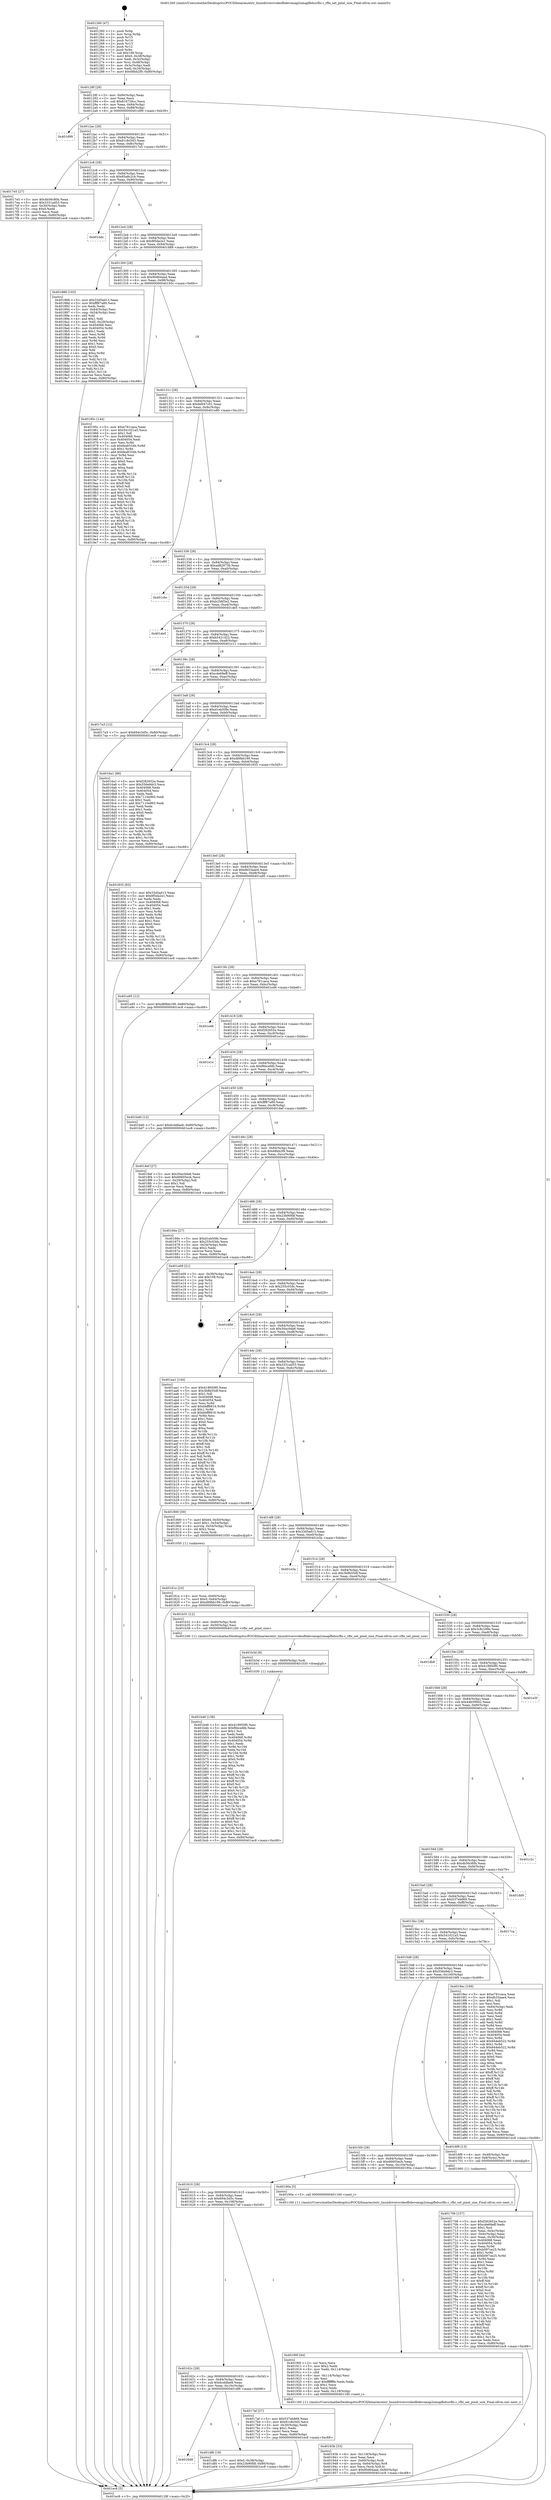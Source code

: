 digraph "0x401260" {
  label = "0x401260 (/mnt/c/Users/mathe/Desktop/tcc/POCII/binaries/extr_linuxdriversvideofbdevomap2omapfbdssrfbi.c_rfbi_set_pixel_size_Final-ollvm.out::main(0))"
  labelloc = "t"
  node[shape=record]

  Entry [label="",width=0.3,height=0.3,shape=circle,fillcolor=black,style=filled]
  "0x40128f" [label="{
     0x40128f [29]\l
     | [instrs]\l
     &nbsp;&nbsp;0x40128f \<+3\>: mov -0x80(%rbp),%eax\l
     &nbsp;&nbsp;0x401292 \<+2\>: mov %eax,%ecx\l
     &nbsp;&nbsp;0x401294 \<+6\>: sub $0x816726cc,%ecx\l
     &nbsp;&nbsp;0x40129a \<+6\>: mov %eax,-0x84(%rbp)\l
     &nbsp;&nbsp;0x4012a0 \<+6\>: mov %ecx,-0x88(%rbp)\l
     &nbsp;&nbsp;0x4012a6 \<+6\>: je 0000000000401d99 \<main+0xb39\>\l
  }"]
  "0x401d99" [label="{
     0x401d99\l
  }", style=dashed]
  "0x4012ac" [label="{
     0x4012ac [28]\l
     | [instrs]\l
     &nbsp;&nbsp;0x4012ac \<+5\>: jmp 00000000004012b1 \<main+0x51\>\l
     &nbsp;&nbsp;0x4012b1 \<+6\>: mov -0x84(%rbp),%eax\l
     &nbsp;&nbsp;0x4012b7 \<+5\>: sub $0x81c8c5d3,%eax\l
     &nbsp;&nbsp;0x4012bc \<+6\>: mov %eax,-0x8c(%rbp)\l
     &nbsp;&nbsp;0x4012c2 \<+6\>: je 00000000004017e5 \<main+0x585\>\l
  }"]
  Exit [label="",width=0.3,height=0.3,shape=circle,fillcolor=black,style=filled,peripheries=2]
  "0x4017e5" [label="{
     0x4017e5 [27]\l
     | [instrs]\l
     &nbsp;&nbsp;0x4017e5 \<+5\>: mov $0x4b56c80b,%eax\l
     &nbsp;&nbsp;0x4017ea \<+5\>: mov $0x3331ad53,%ecx\l
     &nbsp;&nbsp;0x4017ef \<+3\>: mov -0x30(%rbp),%edx\l
     &nbsp;&nbsp;0x4017f2 \<+3\>: cmp $0x0,%edx\l
     &nbsp;&nbsp;0x4017f5 \<+3\>: cmove %ecx,%eax\l
     &nbsp;&nbsp;0x4017f8 \<+3\>: mov %eax,-0x80(%rbp)\l
     &nbsp;&nbsp;0x4017fb \<+5\>: jmp 0000000000401ec8 \<main+0xc68\>\l
  }"]
  "0x4012c8" [label="{
     0x4012c8 [28]\l
     | [instrs]\l
     &nbsp;&nbsp;0x4012c8 \<+5\>: jmp 00000000004012cd \<main+0x6d\>\l
     &nbsp;&nbsp;0x4012cd \<+6\>: mov -0x84(%rbp),%eax\l
     &nbsp;&nbsp;0x4012d3 \<+5\>: sub $0x85a8c2cb,%eax\l
     &nbsp;&nbsp;0x4012d8 \<+6\>: mov %eax,-0x90(%rbp)\l
     &nbsp;&nbsp;0x4012de \<+6\>: je 0000000000401bdc \<main+0x97c\>\l
  }"]
  "0x401648" [label="{
     0x401648\l
  }", style=dashed]
  "0x401bdc" [label="{
     0x401bdc\l
  }", style=dashed]
  "0x4012e4" [label="{
     0x4012e4 [28]\l
     | [instrs]\l
     &nbsp;&nbsp;0x4012e4 \<+5\>: jmp 00000000004012e9 \<main+0x89\>\l
     &nbsp;&nbsp;0x4012e9 \<+6\>: mov -0x84(%rbp),%eax\l
     &nbsp;&nbsp;0x4012ef \<+5\>: sub $0x8f5da2e1,%eax\l
     &nbsp;&nbsp;0x4012f4 \<+6\>: mov %eax,-0x94(%rbp)\l
     &nbsp;&nbsp;0x4012fa \<+6\>: je 0000000000401888 \<main+0x628\>\l
  }"]
  "0x401df6" [label="{
     0x401df6 [19]\l
     | [instrs]\l
     &nbsp;&nbsp;0x401df6 \<+7\>: movl $0x0,-0x38(%rbp)\l
     &nbsp;&nbsp;0x401dfd \<+7\>: movl $0x23b90fdf,-0x80(%rbp)\l
     &nbsp;&nbsp;0x401e04 \<+5\>: jmp 0000000000401ec8 \<main+0xc68\>\l
  }"]
  "0x401888" [label="{
     0x401888 [103]\l
     | [instrs]\l
     &nbsp;&nbsp;0x401888 \<+5\>: mov $0x33d5ad13,%eax\l
     &nbsp;&nbsp;0x40188d \<+5\>: mov $0xfff87a89,%ecx\l
     &nbsp;&nbsp;0x401892 \<+2\>: xor %edx,%edx\l
     &nbsp;&nbsp;0x401894 \<+3\>: mov -0x64(%rbp),%esi\l
     &nbsp;&nbsp;0x401897 \<+3\>: cmp -0x54(%rbp),%esi\l
     &nbsp;&nbsp;0x40189a \<+4\>: setl %dil\l
     &nbsp;&nbsp;0x40189e \<+4\>: and $0x1,%dil\l
     &nbsp;&nbsp;0x4018a2 \<+4\>: mov %dil,-0x29(%rbp)\l
     &nbsp;&nbsp;0x4018a6 \<+7\>: mov 0x404068,%esi\l
     &nbsp;&nbsp;0x4018ad \<+8\>: mov 0x404054,%r8d\l
     &nbsp;&nbsp;0x4018b5 \<+3\>: sub $0x1,%edx\l
     &nbsp;&nbsp;0x4018b8 \<+3\>: mov %esi,%r9d\l
     &nbsp;&nbsp;0x4018bb \<+3\>: add %edx,%r9d\l
     &nbsp;&nbsp;0x4018be \<+4\>: imul %r9d,%esi\l
     &nbsp;&nbsp;0x4018c2 \<+3\>: and $0x1,%esi\l
     &nbsp;&nbsp;0x4018c5 \<+3\>: cmp $0x0,%esi\l
     &nbsp;&nbsp;0x4018c8 \<+4\>: sete %dil\l
     &nbsp;&nbsp;0x4018cc \<+4\>: cmp $0xa,%r8d\l
     &nbsp;&nbsp;0x4018d0 \<+4\>: setl %r10b\l
     &nbsp;&nbsp;0x4018d4 \<+3\>: mov %dil,%r11b\l
     &nbsp;&nbsp;0x4018d7 \<+3\>: and %r10b,%r11b\l
     &nbsp;&nbsp;0x4018da \<+3\>: xor %r10b,%dil\l
     &nbsp;&nbsp;0x4018dd \<+3\>: or %dil,%r11b\l
     &nbsp;&nbsp;0x4018e0 \<+4\>: test $0x1,%r11b\l
     &nbsp;&nbsp;0x4018e4 \<+3\>: cmovne %ecx,%eax\l
     &nbsp;&nbsp;0x4018e7 \<+3\>: mov %eax,-0x80(%rbp)\l
     &nbsp;&nbsp;0x4018ea \<+5\>: jmp 0000000000401ec8 \<main+0xc68\>\l
  }"]
  "0x401300" [label="{
     0x401300 [28]\l
     | [instrs]\l
     &nbsp;&nbsp;0x401300 \<+5\>: jmp 0000000000401305 \<main+0xa5\>\l
     &nbsp;&nbsp;0x401305 \<+6\>: mov -0x84(%rbp),%eax\l
     &nbsp;&nbsp;0x40130b \<+5\>: sub $0x90d64aad,%eax\l
     &nbsp;&nbsp;0x401310 \<+6\>: mov %eax,-0x98(%rbp)\l
     &nbsp;&nbsp;0x401316 \<+6\>: je 000000000040195c \<main+0x6fc\>\l
  }"]
  "0x401b46" [label="{
     0x401b46 [138]\l
     | [instrs]\l
     &nbsp;&nbsp;0x401b46 \<+5\>: mov $0x418950f0,%esi\l
     &nbsp;&nbsp;0x401b4b \<+5\>: mov $0xf6bcefdb,%eax\l
     &nbsp;&nbsp;0x401b50 \<+2\>: mov $0x1,%cl\l
     &nbsp;&nbsp;0x401b52 \<+2\>: xor %edx,%edx\l
     &nbsp;&nbsp;0x401b54 \<+8\>: mov 0x404068,%r8d\l
     &nbsp;&nbsp;0x401b5c \<+8\>: mov 0x404054,%r9d\l
     &nbsp;&nbsp;0x401b64 \<+3\>: sub $0x1,%edx\l
     &nbsp;&nbsp;0x401b67 \<+3\>: mov %r8d,%r10d\l
     &nbsp;&nbsp;0x401b6a \<+3\>: add %edx,%r10d\l
     &nbsp;&nbsp;0x401b6d \<+4\>: imul %r10d,%r8d\l
     &nbsp;&nbsp;0x401b71 \<+4\>: and $0x1,%r8d\l
     &nbsp;&nbsp;0x401b75 \<+4\>: cmp $0x0,%r8d\l
     &nbsp;&nbsp;0x401b79 \<+4\>: sete %r11b\l
     &nbsp;&nbsp;0x401b7d \<+4\>: cmp $0xa,%r9d\l
     &nbsp;&nbsp;0x401b81 \<+3\>: setl %bl\l
     &nbsp;&nbsp;0x401b84 \<+3\>: mov %r11b,%r14b\l
     &nbsp;&nbsp;0x401b87 \<+4\>: xor $0xff,%r14b\l
     &nbsp;&nbsp;0x401b8b \<+3\>: mov %bl,%r15b\l
     &nbsp;&nbsp;0x401b8e \<+4\>: xor $0xff,%r15b\l
     &nbsp;&nbsp;0x401b92 \<+3\>: xor $0x0,%cl\l
     &nbsp;&nbsp;0x401b95 \<+3\>: mov %r14b,%r12b\l
     &nbsp;&nbsp;0x401b98 \<+4\>: and $0x0,%r12b\l
     &nbsp;&nbsp;0x401b9c \<+3\>: and %cl,%r11b\l
     &nbsp;&nbsp;0x401b9f \<+3\>: mov %r15b,%r13b\l
     &nbsp;&nbsp;0x401ba2 \<+4\>: and $0x0,%r13b\l
     &nbsp;&nbsp;0x401ba6 \<+2\>: and %cl,%bl\l
     &nbsp;&nbsp;0x401ba8 \<+3\>: or %r11b,%r12b\l
     &nbsp;&nbsp;0x401bab \<+3\>: or %bl,%r13b\l
     &nbsp;&nbsp;0x401bae \<+3\>: xor %r13b,%r12b\l
     &nbsp;&nbsp;0x401bb1 \<+3\>: or %r15b,%r14b\l
     &nbsp;&nbsp;0x401bb4 \<+4\>: xor $0xff,%r14b\l
     &nbsp;&nbsp;0x401bb8 \<+3\>: or $0x0,%cl\l
     &nbsp;&nbsp;0x401bbb \<+3\>: and %cl,%r14b\l
     &nbsp;&nbsp;0x401bbe \<+3\>: or %r14b,%r12b\l
     &nbsp;&nbsp;0x401bc1 \<+4\>: test $0x1,%r12b\l
     &nbsp;&nbsp;0x401bc5 \<+3\>: cmovne %eax,%esi\l
     &nbsp;&nbsp;0x401bc8 \<+3\>: mov %esi,-0x80(%rbp)\l
     &nbsp;&nbsp;0x401bcb \<+5\>: jmp 0000000000401ec8 \<main+0xc68\>\l
  }"]
  "0x40195c" [label="{
     0x40195c [144]\l
     | [instrs]\l
     &nbsp;&nbsp;0x40195c \<+5\>: mov $0xe781caca,%eax\l
     &nbsp;&nbsp;0x401961 \<+5\>: mov $0x541021a5,%ecx\l
     &nbsp;&nbsp;0x401966 \<+2\>: mov $0x1,%dl\l
     &nbsp;&nbsp;0x401968 \<+7\>: mov 0x404068,%esi\l
     &nbsp;&nbsp;0x40196f \<+7\>: mov 0x404054,%edi\l
     &nbsp;&nbsp;0x401976 \<+3\>: mov %esi,%r8d\l
     &nbsp;&nbsp;0x401979 \<+7\>: sub $0xfea8334b,%r8d\l
     &nbsp;&nbsp;0x401980 \<+4\>: sub $0x1,%r8d\l
     &nbsp;&nbsp;0x401984 \<+7\>: add $0xfea8334b,%r8d\l
     &nbsp;&nbsp;0x40198b \<+4\>: imul %r8d,%esi\l
     &nbsp;&nbsp;0x40198f \<+3\>: and $0x1,%esi\l
     &nbsp;&nbsp;0x401992 \<+3\>: cmp $0x0,%esi\l
     &nbsp;&nbsp;0x401995 \<+4\>: sete %r9b\l
     &nbsp;&nbsp;0x401999 \<+3\>: cmp $0xa,%edi\l
     &nbsp;&nbsp;0x40199c \<+4\>: setl %r10b\l
     &nbsp;&nbsp;0x4019a0 \<+3\>: mov %r9b,%r11b\l
     &nbsp;&nbsp;0x4019a3 \<+4\>: xor $0xff,%r11b\l
     &nbsp;&nbsp;0x4019a7 \<+3\>: mov %r10b,%bl\l
     &nbsp;&nbsp;0x4019aa \<+3\>: xor $0xff,%bl\l
     &nbsp;&nbsp;0x4019ad \<+3\>: xor $0x0,%dl\l
     &nbsp;&nbsp;0x4019b0 \<+3\>: mov %r11b,%r14b\l
     &nbsp;&nbsp;0x4019b3 \<+4\>: and $0x0,%r14b\l
     &nbsp;&nbsp;0x4019b7 \<+3\>: and %dl,%r9b\l
     &nbsp;&nbsp;0x4019ba \<+3\>: mov %bl,%r15b\l
     &nbsp;&nbsp;0x4019bd \<+4\>: and $0x0,%r15b\l
     &nbsp;&nbsp;0x4019c1 \<+3\>: and %dl,%r10b\l
     &nbsp;&nbsp;0x4019c4 \<+3\>: or %r9b,%r14b\l
     &nbsp;&nbsp;0x4019c7 \<+3\>: or %r10b,%r15b\l
     &nbsp;&nbsp;0x4019ca \<+3\>: xor %r15b,%r14b\l
     &nbsp;&nbsp;0x4019cd \<+3\>: or %bl,%r11b\l
     &nbsp;&nbsp;0x4019d0 \<+4\>: xor $0xff,%r11b\l
     &nbsp;&nbsp;0x4019d4 \<+3\>: or $0x0,%dl\l
     &nbsp;&nbsp;0x4019d7 \<+3\>: and %dl,%r11b\l
     &nbsp;&nbsp;0x4019da \<+3\>: or %r11b,%r14b\l
     &nbsp;&nbsp;0x4019dd \<+4\>: test $0x1,%r14b\l
     &nbsp;&nbsp;0x4019e1 \<+3\>: cmovne %ecx,%eax\l
     &nbsp;&nbsp;0x4019e4 \<+3\>: mov %eax,-0x80(%rbp)\l
     &nbsp;&nbsp;0x4019e7 \<+5\>: jmp 0000000000401ec8 \<main+0xc68\>\l
  }"]
  "0x40131c" [label="{
     0x40131c [28]\l
     | [instrs]\l
     &nbsp;&nbsp;0x40131c \<+5\>: jmp 0000000000401321 \<main+0xc1\>\l
     &nbsp;&nbsp;0x401321 \<+6\>: mov -0x84(%rbp),%eax\l
     &nbsp;&nbsp;0x401327 \<+5\>: sub $0x9d047c01,%eax\l
     &nbsp;&nbsp;0x40132c \<+6\>: mov %eax,-0x9c(%rbp)\l
     &nbsp;&nbsp;0x401332 \<+6\>: je 0000000000401e80 \<main+0xc20\>\l
  }"]
  "0x401b3d" [label="{
     0x401b3d [9]\l
     | [instrs]\l
     &nbsp;&nbsp;0x401b3d \<+4\>: mov -0x60(%rbp),%rdi\l
     &nbsp;&nbsp;0x401b41 \<+5\>: call 0000000000401030 \<free@plt\>\l
     | [calls]\l
     &nbsp;&nbsp;0x401030 \{1\} (unknown)\l
  }"]
  "0x401e80" [label="{
     0x401e80\l
  }", style=dashed]
  "0x401338" [label="{
     0x401338 [28]\l
     | [instrs]\l
     &nbsp;&nbsp;0x401338 \<+5\>: jmp 000000000040133d \<main+0xdd\>\l
     &nbsp;&nbsp;0x40133d \<+6\>: mov -0x84(%rbp),%eax\l
     &nbsp;&nbsp;0x401343 \<+5\>: sub $0xad82973b,%eax\l
     &nbsp;&nbsp;0x401348 \<+6\>: mov %eax,-0xa0(%rbp)\l
     &nbsp;&nbsp;0x40134e \<+6\>: je 0000000000401cbc \<main+0xa5c\>\l
  }"]
  "0x40193b" [label="{
     0x40193b [33]\l
     | [instrs]\l
     &nbsp;&nbsp;0x40193b \<+6\>: mov -0x118(%rbp),%ecx\l
     &nbsp;&nbsp;0x401941 \<+3\>: imul %eax,%ecx\l
     &nbsp;&nbsp;0x401944 \<+4\>: mov -0x60(%rbp),%rdi\l
     &nbsp;&nbsp;0x401948 \<+4\>: movslq -0x64(%rbp),%r8\l
     &nbsp;&nbsp;0x40194c \<+4\>: mov %ecx,(%rdi,%r8,4)\l
     &nbsp;&nbsp;0x401950 \<+7\>: movl $0x90d64aad,-0x80(%rbp)\l
     &nbsp;&nbsp;0x401957 \<+5\>: jmp 0000000000401ec8 \<main+0xc68\>\l
  }"]
  "0x401cbc" [label="{
     0x401cbc\l
  }", style=dashed]
  "0x401354" [label="{
     0x401354 [28]\l
     | [instrs]\l
     &nbsp;&nbsp;0x401354 \<+5\>: jmp 0000000000401359 \<main+0xf9\>\l
     &nbsp;&nbsp;0x401359 \<+6\>: mov -0x84(%rbp),%eax\l
     &nbsp;&nbsp;0x40135f \<+5\>: sub $0xb256f3e2,%eax\l
     &nbsp;&nbsp;0x401364 \<+6\>: mov %eax,-0xa4(%rbp)\l
     &nbsp;&nbsp;0x40136a \<+6\>: je 0000000000401de5 \<main+0xb85\>\l
  }"]
  "0x40190f" [label="{
     0x40190f [44]\l
     | [instrs]\l
     &nbsp;&nbsp;0x40190f \<+2\>: xor %ecx,%ecx\l
     &nbsp;&nbsp;0x401911 \<+5\>: mov $0x2,%edx\l
     &nbsp;&nbsp;0x401916 \<+6\>: mov %edx,-0x114(%rbp)\l
     &nbsp;&nbsp;0x40191c \<+1\>: cltd\l
     &nbsp;&nbsp;0x40191d \<+6\>: mov -0x114(%rbp),%esi\l
     &nbsp;&nbsp;0x401923 \<+2\>: idiv %esi\l
     &nbsp;&nbsp;0x401925 \<+6\>: imul $0xfffffffe,%edx,%edx\l
     &nbsp;&nbsp;0x40192b \<+3\>: sub $0x1,%ecx\l
     &nbsp;&nbsp;0x40192e \<+2\>: sub %ecx,%edx\l
     &nbsp;&nbsp;0x401930 \<+6\>: mov %edx,-0x118(%rbp)\l
     &nbsp;&nbsp;0x401936 \<+5\>: call 0000000000401160 \<next_i\>\l
     | [calls]\l
     &nbsp;&nbsp;0x401160 \{1\} (/mnt/c/Users/mathe/Desktop/tcc/POCII/binaries/extr_linuxdriversvideofbdevomap2omapfbdssrfbi.c_rfbi_set_pixel_size_Final-ollvm.out::next_i)\l
  }"]
  "0x401de5" [label="{
     0x401de5\l
  }", style=dashed]
  "0x401370" [label="{
     0x401370 [28]\l
     | [instrs]\l
     &nbsp;&nbsp;0x401370 \<+5\>: jmp 0000000000401375 \<main+0x115\>\l
     &nbsp;&nbsp;0x401375 \<+6\>: mov -0x84(%rbp),%eax\l
     &nbsp;&nbsp;0x40137b \<+5\>: sub $0xb5421422,%eax\l
     &nbsp;&nbsp;0x401380 \<+6\>: mov %eax,-0xa8(%rbp)\l
     &nbsp;&nbsp;0x401386 \<+6\>: je 0000000000401c11 \<main+0x9b1\>\l
  }"]
  "0x40181e" [label="{
     0x40181e [23]\l
     | [instrs]\l
     &nbsp;&nbsp;0x40181e \<+4\>: mov %rax,-0x60(%rbp)\l
     &nbsp;&nbsp;0x401822 \<+7\>: movl $0x0,-0x64(%rbp)\l
     &nbsp;&nbsp;0x401829 \<+7\>: movl $0xd89bb199,-0x80(%rbp)\l
     &nbsp;&nbsp;0x401830 \<+5\>: jmp 0000000000401ec8 \<main+0xc68\>\l
  }"]
  "0x401c11" [label="{
     0x401c11\l
  }", style=dashed]
  "0x40138c" [label="{
     0x40138c [28]\l
     | [instrs]\l
     &nbsp;&nbsp;0x40138c \<+5\>: jmp 0000000000401391 \<main+0x131\>\l
     &nbsp;&nbsp;0x401391 \<+6\>: mov -0x84(%rbp),%eax\l
     &nbsp;&nbsp;0x401397 \<+5\>: sub $0xcde69eff,%eax\l
     &nbsp;&nbsp;0x40139c \<+6\>: mov %eax,-0xac(%rbp)\l
     &nbsp;&nbsp;0x4013a2 \<+6\>: je 00000000004017a3 \<main+0x543\>\l
  }"]
  "0x40162c" [label="{
     0x40162c [28]\l
     | [instrs]\l
     &nbsp;&nbsp;0x40162c \<+5\>: jmp 0000000000401631 \<main+0x3d1\>\l
     &nbsp;&nbsp;0x401631 \<+6\>: mov -0x84(%rbp),%eax\l
     &nbsp;&nbsp;0x401637 \<+5\>: sub $0x6cddfae8,%eax\l
     &nbsp;&nbsp;0x40163c \<+6\>: mov %eax,-0x10c(%rbp)\l
     &nbsp;&nbsp;0x401642 \<+6\>: je 0000000000401df6 \<main+0xb96\>\l
  }"]
  "0x4017a3" [label="{
     0x4017a3 [12]\l
     | [instrs]\l
     &nbsp;&nbsp;0x4017a3 \<+7\>: movl $0x694c3d5c,-0x80(%rbp)\l
     &nbsp;&nbsp;0x4017aa \<+5\>: jmp 0000000000401ec8 \<main+0xc68\>\l
  }"]
  "0x4013a8" [label="{
     0x4013a8 [28]\l
     | [instrs]\l
     &nbsp;&nbsp;0x4013a8 \<+5\>: jmp 00000000004013ad \<main+0x14d\>\l
     &nbsp;&nbsp;0x4013ad \<+6\>: mov -0x84(%rbp),%eax\l
     &nbsp;&nbsp;0x4013b3 \<+5\>: sub $0xd1eb50fe,%eax\l
     &nbsp;&nbsp;0x4013b8 \<+6\>: mov %eax,-0xb0(%rbp)\l
     &nbsp;&nbsp;0x4013be \<+6\>: je 00000000004016a1 \<main+0x441\>\l
  }"]
  "0x4017af" [label="{
     0x4017af [27]\l
     | [instrs]\l
     &nbsp;&nbsp;0x4017af \<+5\>: mov $0x537eb869,%eax\l
     &nbsp;&nbsp;0x4017b4 \<+5\>: mov $0x81c8c5d3,%ecx\l
     &nbsp;&nbsp;0x4017b9 \<+3\>: mov -0x30(%rbp),%edx\l
     &nbsp;&nbsp;0x4017bc \<+3\>: cmp $0x1,%edx\l
     &nbsp;&nbsp;0x4017bf \<+3\>: cmovl %ecx,%eax\l
     &nbsp;&nbsp;0x4017c2 \<+3\>: mov %eax,-0x80(%rbp)\l
     &nbsp;&nbsp;0x4017c5 \<+5\>: jmp 0000000000401ec8 \<main+0xc68\>\l
  }"]
  "0x4016a1" [label="{
     0x4016a1 [88]\l
     | [instrs]\l
     &nbsp;&nbsp;0x4016a1 \<+5\>: mov $0xf282652e,%eax\l
     &nbsp;&nbsp;0x4016a6 \<+5\>: mov $0x556e9dc3,%ecx\l
     &nbsp;&nbsp;0x4016ab \<+7\>: mov 0x404068,%edx\l
     &nbsp;&nbsp;0x4016b2 \<+7\>: mov 0x404054,%esi\l
     &nbsp;&nbsp;0x4016b9 \<+2\>: mov %edx,%edi\l
     &nbsp;&nbsp;0x4016bb \<+6\>: sub $0x7110e965,%edi\l
     &nbsp;&nbsp;0x4016c1 \<+3\>: sub $0x1,%edi\l
     &nbsp;&nbsp;0x4016c4 \<+6\>: add $0x7110e965,%edi\l
     &nbsp;&nbsp;0x4016ca \<+3\>: imul %edi,%edx\l
     &nbsp;&nbsp;0x4016cd \<+3\>: and $0x1,%edx\l
     &nbsp;&nbsp;0x4016d0 \<+3\>: cmp $0x0,%edx\l
     &nbsp;&nbsp;0x4016d3 \<+4\>: sete %r8b\l
     &nbsp;&nbsp;0x4016d7 \<+3\>: cmp $0xa,%esi\l
     &nbsp;&nbsp;0x4016da \<+4\>: setl %r9b\l
     &nbsp;&nbsp;0x4016de \<+3\>: mov %r8b,%r10b\l
     &nbsp;&nbsp;0x4016e1 \<+3\>: and %r9b,%r10b\l
     &nbsp;&nbsp;0x4016e4 \<+3\>: xor %r9b,%r8b\l
     &nbsp;&nbsp;0x4016e7 \<+3\>: or %r8b,%r10b\l
     &nbsp;&nbsp;0x4016ea \<+4\>: test $0x1,%r10b\l
     &nbsp;&nbsp;0x4016ee \<+3\>: cmovne %ecx,%eax\l
     &nbsp;&nbsp;0x4016f1 \<+3\>: mov %eax,-0x80(%rbp)\l
     &nbsp;&nbsp;0x4016f4 \<+5\>: jmp 0000000000401ec8 \<main+0xc68\>\l
  }"]
  "0x4013c4" [label="{
     0x4013c4 [28]\l
     | [instrs]\l
     &nbsp;&nbsp;0x4013c4 \<+5\>: jmp 00000000004013c9 \<main+0x169\>\l
     &nbsp;&nbsp;0x4013c9 \<+6\>: mov -0x84(%rbp),%eax\l
     &nbsp;&nbsp;0x4013cf \<+5\>: sub $0xd89bb199,%eax\l
     &nbsp;&nbsp;0x4013d4 \<+6\>: mov %eax,-0xb4(%rbp)\l
     &nbsp;&nbsp;0x4013da \<+6\>: je 0000000000401835 \<main+0x5d5\>\l
  }"]
  "0x401610" [label="{
     0x401610 [28]\l
     | [instrs]\l
     &nbsp;&nbsp;0x401610 \<+5\>: jmp 0000000000401615 \<main+0x3b5\>\l
     &nbsp;&nbsp;0x401615 \<+6\>: mov -0x84(%rbp),%eax\l
     &nbsp;&nbsp;0x40161b \<+5\>: sub $0x694c3d5c,%eax\l
     &nbsp;&nbsp;0x401620 \<+6\>: mov %eax,-0x108(%rbp)\l
     &nbsp;&nbsp;0x401626 \<+6\>: je 00000000004017af \<main+0x54f\>\l
  }"]
  "0x401835" [label="{
     0x401835 [83]\l
     | [instrs]\l
     &nbsp;&nbsp;0x401835 \<+5\>: mov $0x33d5ad13,%eax\l
     &nbsp;&nbsp;0x40183a \<+5\>: mov $0x8f5da2e1,%ecx\l
     &nbsp;&nbsp;0x40183f \<+2\>: xor %edx,%edx\l
     &nbsp;&nbsp;0x401841 \<+7\>: mov 0x404068,%esi\l
     &nbsp;&nbsp;0x401848 \<+7\>: mov 0x404054,%edi\l
     &nbsp;&nbsp;0x40184f \<+3\>: sub $0x1,%edx\l
     &nbsp;&nbsp;0x401852 \<+3\>: mov %esi,%r8d\l
     &nbsp;&nbsp;0x401855 \<+3\>: add %edx,%r8d\l
     &nbsp;&nbsp;0x401858 \<+4\>: imul %r8d,%esi\l
     &nbsp;&nbsp;0x40185c \<+3\>: and $0x1,%esi\l
     &nbsp;&nbsp;0x40185f \<+3\>: cmp $0x0,%esi\l
     &nbsp;&nbsp;0x401862 \<+4\>: sete %r9b\l
     &nbsp;&nbsp;0x401866 \<+3\>: cmp $0xa,%edi\l
     &nbsp;&nbsp;0x401869 \<+4\>: setl %r10b\l
     &nbsp;&nbsp;0x40186d \<+3\>: mov %r9b,%r11b\l
     &nbsp;&nbsp;0x401870 \<+3\>: and %r10b,%r11b\l
     &nbsp;&nbsp;0x401873 \<+3\>: xor %r10b,%r9b\l
     &nbsp;&nbsp;0x401876 \<+3\>: or %r9b,%r11b\l
     &nbsp;&nbsp;0x401879 \<+4\>: test $0x1,%r11b\l
     &nbsp;&nbsp;0x40187d \<+3\>: cmovne %ecx,%eax\l
     &nbsp;&nbsp;0x401880 \<+3\>: mov %eax,-0x80(%rbp)\l
     &nbsp;&nbsp;0x401883 \<+5\>: jmp 0000000000401ec8 \<main+0xc68\>\l
  }"]
  "0x4013e0" [label="{
     0x4013e0 [28]\l
     | [instrs]\l
     &nbsp;&nbsp;0x4013e0 \<+5\>: jmp 00000000004013e5 \<main+0x185\>\l
     &nbsp;&nbsp;0x4013e5 \<+6\>: mov -0x84(%rbp),%eax\l
     &nbsp;&nbsp;0x4013eb \<+5\>: sub $0xdb33aae4,%eax\l
     &nbsp;&nbsp;0x4013f0 \<+6\>: mov %eax,-0xb8(%rbp)\l
     &nbsp;&nbsp;0x4013f6 \<+6\>: je 0000000000401a95 \<main+0x835\>\l
  }"]
  "0x40190a" [label="{
     0x40190a [5]\l
     | [instrs]\l
     &nbsp;&nbsp;0x40190a \<+5\>: call 0000000000401160 \<next_i\>\l
     | [calls]\l
     &nbsp;&nbsp;0x401160 \{1\} (/mnt/c/Users/mathe/Desktop/tcc/POCII/binaries/extr_linuxdriversvideofbdevomap2omapfbdssrfbi.c_rfbi_set_pixel_size_Final-ollvm.out::next_i)\l
  }"]
  "0x401a95" [label="{
     0x401a95 [12]\l
     | [instrs]\l
     &nbsp;&nbsp;0x401a95 \<+7\>: movl $0xd89bb199,-0x80(%rbp)\l
     &nbsp;&nbsp;0x401a9c \<+5\>: jmp 0000000000401ec8 \<main+0xc68\>\l
  }"]
  "0x4013fc" [label="{
     0x4013fc [28]\l
     | [instrs]\l
     &nbsp;&nbsp;0x4013fc \<+5\>: jmp 0000000000401401 \<main+0x1a1\>\l
     &nbsp;&nbsp;0x401401 \<+6\>: mov -0x84(%rbp),%eax\l
     &nbsp;&nbsp;0x401407 \<+5\>: sub $0xe781caca,%eax\l
     &nbsp;&nbsp;0x40140c \<+6\>: mov %eax,-0xbc(%rbp)\l
     &nbsp;&nbsp;0x401412 \<+6\>: je 0000000000401e46 \<main+0xbe6\>\l
  }"]
  "0x401706" [label="{
     0x401706 [157]\l
     | [instrs]\l
     &nbsp;&nbsp;0x401706 \<+5\>: mov $0xf282652e,%ecx\l
     &nbsp;&nbsp;0x40170b \<+5\>: mov $0xcde69eff,%edx\l
     &nbsp;&nbsp;0x401710 \<+3\>: mov $0x1,%sil\l
     &nbsp;&nbsp;0x401713 \<+3\>: mov %eax,-0x4c(%rbp)\l
     &nbsp;&nbsp;0x401716 \<+3\>: mov -0x4c(%rbp),%eax\l
     &nbsp;&nbsp;0x401719 \<+3\>: mov %eax,-0x30(%rbp)\l
     &nbsp;&nbsp;0x40171c \<+7\>: mov 0x404068,%eax\l
     &nbsp;&nbsp;0x401723 \<+8\>: mov 0x404054,%r8d\l
     &nbsp;&nbsp;0x40172b \<+3\>: mov %eax,%r9d\l
     &nbsp;&nbsp;0x40172e \<+7\>: sub $0xb097ce25,%r9d\l
     &nbsp;&nbsp;0x401735 \<+4\>: sub $0x1,%r9d\l
     &nbsp;&nbsp;0x401739 \<+7\>: add $0xb097ce25,%r9d\l
     &nbsp;&nbsp;0x401740 \<+4\>: imul %r9d,%eax\l
     &nbsp;&nbsp;0x401744 \<+3\>: and $0x1,%eax\l
     &nbsp;&nbsp;0x401747 \<+3\>: cmp $0x0,%eax\l
     &nbsp;&nbsp;0x40174a \<+4\>: sete %r10b\l
     &nbsp;&nbsp;0x40174e \<+4\>: cmp $0xa,%r8d\l
     &nbsp;&nbsp;0x401752 \<+4\>: setl %r11b\l
     &nbsp;&nbsp;0x401756 \<+3\>: mov %r10b,%bl\l
     &nbsp;&nbsp;0x401759 \<+3\>: xor $0xff,%bl\l
     &nbsp;&nbsp;0x40175c \<+3\>: mov %r11b,%r14b\l
     &nbsp;&nbsp;0x40175f \<+4\>: xor $0xff,%r14b\l
     &nbsp;&nbsp;0x401763 \<+4\>: xor $0x0,%sil\l
     &nbsp;&nbsp;0x401767 \<+3\>: mov %bl,%r15b\l
     &nbsp;&nbsp;0x40176a \<+4\>: and $0x0,%r15b\l
     &nbsp;&nbsp;0x40176e \<+3\>: and %sil,%r10b\l
     &nbsp;&nbsp;0x401771 \<+3\>: mov %r14b,%r12b\l
     &nbsp;&nbsp;0x401774 \<+4\>: and $0x0,%r12b\l
     &nbsp;&nbsp;0x401778 \<+3\>: and %sil,%r11b\l
     &nbsp;&nbsp;0x40177b \<+3\>: or %r10b,%r15b\l
     &nbsp;&nbsp;0x40177e \<+3\>: or %r11b,%r12b\l
     &nbsp;&nbsp;0x401781 \<+3\>: xor %r12b,%r15b\l
     &nbsp;&nbsp;0x401784 \<+3\>: or %r14b,%bl\l
     &nbsp;&nbsp;0x401787 \<+3\>: xor $0xff,%bl\l
     &nbsp;&nbsp;0x40178a \<+4\>: or $0x0,%sil\l
     &nbsp;&nbsp;0x40178e \<+3\>: and %sil,%bl\l
     &nbsp;&nbsp;0x401791 \<+3\>: or %bl,%r15b\l
     &nbsp;&nbsp;0x401794 \<+4\>: test $0x1,%r15b\l
     &nbsp;&nbsp;0x401798 \<+3\>: cmovne %edx,%ecx\l
     &nbsp;&nbsp;0x40179b \<+3\>: mov %ecx,-0x80(%rbp)\l
     &nbsp;&nbsp;0x40179e \<+5\>: jmp 0000000000401ec8 \<main+0xc68\>\l
  }"]
  "0x401e46" [label="{
     0x401e46\l
  }", style=dashed]
  "0x401418" [label="{
     0x401418 [28]\l
     | [instrs]\l
     &nbsp;&nbsp;0x401418 \<+5\>: jmp 000000000040141d \<main+0x1bd\>\l
     &nbsp;&nbsp;0x40141d \<+6\>: mov -0x84(%rbp),%eax\l
     &nbsp;&nbsp;0x401423 \<+5\>: sub $0xf282652e,%eax\l
     &nbsp;&nbsp;0x401428 \<+6\>: mov %eax,-0xc0(%rbp)\l
     &nbsp;&nbsp;0x40142e \<+6\>: je 0000000000401e1e \<main+0xbbe\>\l
  }"]
  "0x4015f4" [label="{
     0x4015f4 [28]\l
     | [instrs]\l
     &nbsp;&nbsp;0x4015f4 \<+5\>: jmp 00000000004015f9 \<main+0x399\>\l
     &nbsp;&nbsp;0x4015f9 \<+6\>: mov -0x84(%rbp),%eax\l
     &nbsp;&nbsp;0x4015ff \<+5\>: sub $0x66605ecb,%eax\l
     &nbsp;&nbsp;0x401604 \<+6\>: mov %eax,-0x104(%rbp)\l
     &nbsp;&nbsp;0x40160a \<+6\>: je 000000000040190a \<main+0x6aa\>\l
  }"]
  "0x401e1e" [label="{
     0x401e1e\l
  }", style=dashed]
  "0x401434" [label="{
     0x401434 [28]\l
     | [instrs]\l
     &nbsp;&nbsp;0x401434 \<+5\>: jmp 0000000000401439 \<main+0x1d9\>\l
     &nbsp;&nbsp;0x401439 \<+6\>: mov -0x84(%rbp),%eax\l
     &nbsp;&nbsp;0x40143f \<+5\>: sub $0xf6bcefdb,%eax\l
     &nbsp;&nbsp;0x401444 \<+6\>: mov %eax,-0xc4(%rbp)\l
     &nbsp;&nbsp;0x40144a \<+6\>: je 0000000000401bd0 \<main+0x970\>\l
  }"]
  "0x4016f9" [label="{
     0x4016f9 [13]\l
     | [instrs]\l
     &nbsp;&nbsp;0x4016f9 \<+4\>: mov -0x48(%rbp),%rax\l
     &nbsp;&nbsp;0x4016fd \<+4\>: mov 0x8(%rax),%rdi\l
     &nbsp;&nbsp;0x401701 \<+5\>: call 0000000000401060 \<atoi@plt\>\l
     | [calls]\l
     &nbsp;&nbsp;0x401060 \{1\} (unknown)\l
  }"]
  "0x401bd0" [label="{
     0x401bd0 [12]\l
     | [instrs]\l
     &nbsp;&nbsp;0x401bd0 \<+7\>: movl $0x6cddfae8,-0x80(%rbp)\l
     &nbsp;&nbsp;0x401bd7 \<+5\>: jmp 0000000000401ec8 \<main+0xc68\>\l
  }"]
  "0x401450" [label="{
     0x401450 [28]\l
     | [instrs]\l
     &nbsp;&nbsp;0x401450 \<+5\>: jmp 0000000000401455 \<main+0x1f5\>\l
     &nbsp;&nbsp;0x401455 \<+6\>: mov -0x84(%rbp),%eax\l
     &nbsp;&nbsp;0x40145b \<+5\>: sub $0xfff87a89,%eax\l
     &nbsp;&nbsp;0x401460 \<+6\>: mov %eax,-0xc8(%rbp)\l
     &nbsp;&nbsp;0x401466 \<+6\>: je 00000000004018ef \<main+0x68f\>\l
  }"]
  "0x4015d8" [label="{
     0x4015d8 [28]\l
     | [instrs]\l
     &nbsp;&nbsp;0x4015d8 \<+5\>: jmp 00000000004015dd \<main+0x37d\>\l
     &nbsp;&nbsp;0x4015dd \<+6\>: mov -0x84(%rbp),%eax\l
     &nbsp;&nbsp;0x4015e3 \<+5\>: sub $0x556e9dc3,%eax\l
     &nbsp;&nbsp;0x4015e8 \<+6\>: mov %eax,-0x100(%rbp)\l
     &nbsp;&nbsp;0x4015ee \<+6\>: je 00000000004016f9 \<main+0x499\>\l
  }"]
  "0x4018ef" [label="{
     0x4018ef [27]\l
     | [instrs]\l
     &nbsp;&nbsp;0x4018ef \<+5\>: mov $0x30ac0da6,%eax\l
     &nbsp;&nbsp;0x4018f4 \<+5\>: mov $0x66605ecb,%ecx\l
     &nbsp;&nbsp;0x4018f9 \<+3\>: mov -0x29(%rbp),%dl\l
     &nbsp;&nbsp;0x4018fc \<+3\>: test $0x1,%dl\l
     &nbsp;&nbsp;0x4018ff \<+3\>: cmovne %ecx,%eax\l
     &nbsp;&nbsp;0x401902 \<+3\>: mov %eax,-0x80(%rbp)\l
     &nbsp;&nbsp;0x401905 \<+5\>: jmp 0000000000401ec8 \<main+0xc68\>\l
  }"]
  "0x40146c" [label="{
     0x40146c [28]\l
     | [instrs]\l
     &nbsp;&nbsp;0x40146c \<+5\>: jmp 0000000000401471 \<main+0x211\>\l
     &nbsp;&nbsp;0x401471 \<+6\>: mov -0x84(%rbp),%eax\l
     &nbsp;&nbsp;0x401477 \<+5\>: sub $0x68bb2f9,%eax\l
     &nbsp;&nbsp;0x40147c \<+6\>: mov %eax,-0xcc(%rbp)\l
     &nbsp;&nbsp;0x401482 \<+6\>: je 000000000040166e \<main+0x40e\>\l
  }"]
  "0x4019ec" [label="{
     0x4019ec [169]\l
     | [instrs]\l
     &nbsp;&nbsp;0x4019ec \<+5\>: mov $0xe781caca,%eax\l
     &nbsp;&nbsp;0x4019f1 \<+5\>: mov $0xdb33aae4,%ecx\l
     &nbsp;&nbsp;0x4019f6 \<+2\>: mov $0x1,%dl\l
     &nbsp;&nbsp;0x4019f8 \<+2\>: xor %esi,%esi\l
     &nbsp;&nbsp;0x4019fa \<+3\>: mov -0x64(%rbp),%edi\l
     &nbsp;&nbsp;0x4019fd \<+3\>: mov %esi,%r8d\l
     &nbsp;&nbsp;0x401a00 \<+3\>: sub %edi,%r8d\l
     &nbsp;&nbsp;0x401a03 \<+2\>: mov %esi,%edi\l
     &nbsp;&nbsp;0x401a05 \<+3\>: sub $0x1,%edi\l
     &nbsp;&nbsp;0x401a08 \<+3\>: add %edi,%r8d\l
     &nbsp;&nbsp;0x401a0b \<+3\>: sub %r8d,%esi\l
     &nbsp;&nbsp;0x401a0e \<+3\>: mov %esi,-0x64(%rbp)\l
     &nbsp;&nbsp;0x401a11 \<+7\>: mov 0x404068,%esi\l
     &nbsp;&nbsp;0x401a18 \<+7\>: mov 0x404054,%edi\l
     &nbsp;&nbsp;0x401a1f \<+3\>: mov %esi,%r8d\l
     &nbsp;&nbsp;0x401a22 \<+7\>: add $0x644eb522,%r8d\l
     &nbsp;&nbsp;0x401a29 \<+4\>: sub $0x1,%r8d\l
     &nbsp;&nbsp;0x401a2d \<+7\>: sub $0x644eb522,%r8d\l
     &nbsp;&nbsp;0x401a34 \<+4\>: imul %r8d,%esi\l
     &nbsp;&nbsp;0x401a38 \<+3\>: and $0x1,%esi\l
     &nbsp;&nbsp;0x401a3b \<+3\>: cmp $0x0,%esi\l
     &nbsp;&nbsp;0x401a3e \<+4\>: sete %r9b\l
     &nbsp;&nbsp;0x401a42 \<+3\>: cmp $0xa,%edi\l
     &nbsp;&nbsp;0x401a45 \<+4\>: setl %r10b\l
     &nbsp;&nbsp;0x401a49 \<+3\>: mov %r9b,%r11b\l
     &nbsp;&nbsp;0x401a4c \<+4\>: xor $0xff,%r11b\l
     &nbsp;&nbsp;0x401a50 \<+3\>: mov %r10b,%bl\l
     &nbsp;&nbsp;0x401a53 \<+3\>: xor $0xff,%bl\l
     &nbsp;&nbsp;0x401a56 \<+3\>: xor $0x1,%dl\l
     &nbsp;&nbsp;0x401a59 \<+3\>: mov %r11b,%r14b\l
     &nbsp;&nbsp;0x401a5c \<+4\>: and $0xff,%r14b\l
     &nbsp;&nbsp;0x401a60 \<+3\>: and %dl,%r9b\l
     &nbsp;&nbsp;0x401a63 \<+3\>: mov %bl,%r15b\l
     &nbsp;&nbsp;0x401a66 \<+4\>: and $0xff,%r15b\l
     &nbsp;&nbsp;0x401a6a \<+3\>: and %dl,%r10b\l
     &nbsp;&nbsp;0x401a6d \<+3\>: or %r9b,%r14b\l
     &nbsp;&nbsp;0x401a70 \<+3\>: or %r10b,%r15b\l
     &nbsp;&nbsp;0x401a73 \<+3\>: xor %r15b,%r14b\l
     &nbsp;&nbsp;0x401a76 \<+3\>: or %bl,%r11b\l
     &nbsp;&nbsp;0x401a79 \<+4\>: xor $0xff,%r11b\l
     &nbsp;&nbsp;0x401a7d \<+3\>: or $0x1,%dl\l
     &nbsp;&nbsp;0x401a80 \<+3\>: and %dl,%r11b\l
     &nbsp;&nbsp;0x401a83 \<+3\>: or %r11b,%r14b\l
     &nbsp;&nbsp;0x401a86 \<+4\>: test $0x1,%r14b\l
     &nbsp;&nbsp;0x401a8a \<+3\>: cmovne %ecx,%eax\l
     &nbsp;&nbsp;0x401a8d \<+3\>: mov %eax,-0x80(%rbp)\l
     &nbsp;&nbsp;0x401a90 \<+5\>: jmp 0000000000401ec8 \<main+0xc68\>\l
  }"]
  "0x40166e" [label="{
     0x40166e [27]\l
     | [instrs]\l
     &nbsp;&nbsp;0x40166e \<+5\>: mov $0xd1eb50fe,%eax\l
     &nbsp;&nbsp;0x401673 \<+5\>: mov $0x255c03dc,%ecx\l
     &nbsp;&nbsp;0x401678 \<+3\>: mov -0x34(%rbp),%edx\l
     &nbsp;&nbsp;0x40167b \<+3\>: cmp $0x2,%edx\l
     &nbsp;&nbsp;0x40167e \<+3\>: cmovne %ecx,%eax\l
     &nbsp;&nbsp;0x401681 \<+3\>: mov %eax,-0x80(%rbp)\l
     &nbsp;&nbsp;0x401684 \<+5\>: jmp 0000000000401ec8 \<main+0xc68\>\l
  }"]
  "0x401488" [label="{
     0x401488 [28]\l
     | [instrs]\l
     &nbsp;&nbsp;0x401488 \<+5\>: jmp 000000000040148d \<main+0x22d\>\l
     &nbsp;&nbsp;0x40148d \<+6\>: mov -0x84(%rbp),%eax\l
     &nbsp;&nbsp;0x401493 \<+5\>: sub $0x23b90fdf,%eax\l
     &nbsp;&nbsp;0x401498 \<+6\>: mov %eax,-0xd0(%rbp)\l
     &nbsp;&nbsp;0x40149e \<+6\>: je 0000000000401e09 \<main+0xba9\>\l
  }"]
  "0x401ec8" [label="{
     0x401ec8 [5]\l
     | [instrs]\l
     &nbsp;&nbsp;0x401ec8 \<+5\>: jmp 000000000040128f \<main+0x2f\>\l
  }"]
  "0x401260" [label="{
     0x401260 [47]\l
     | [instrs]\l
     &nbsp;&nbsp;0x401260 \<+1\>: push %rbp\l
     &nbsp;&nbsp;0x401261 \<+3\>: mov %rsp,%rbp\l
     &nbsp;&nbsp;0x401264 \<+2\>: push %r15\l
     &nbsp;&nbsp;0x401266 \<+2\>: push %r14\l
     &nbsp;&nbsp;0x401268 \<+2\>: push %r13\l
     &nbsp;&nbsp;0x40126a \<+2\>: push %r12\l
     &nbsp;&nbsp;0x40126c \<+1\>: push %rbx\l
     &nbsp;&nbsp;0x40126d \<+7\>: sub $0x108,%rsp\l
     &nbsp;&nbsp;0x401274 \<+7\>: movl $0x0,-0x38(%rbp)\l
     &nbsp;&nbsp;0x40127b \<+3\>: mov %edi,-0x3c(%rbp)\l
     &nbsp;&nbsp;0x40127e \<+4\>: mov %rsi,-0x48(%rbp)\l
     &nbsp;&nbsp;0x401282 \<+3\>: mov -0x3c(%rbp),%edi\l
     &nbsp;&nbsp;0x401285 \<+3\>: mov %edi,-0x34(%rbp)\l
     &nbsp;&nbsp;0x401288 \<+7\>: movl $0x68bb2f9,-0x80(%rbp)\l
  }"]
  "0x4015bc" [label="{
     0x4015bc [28]\l
     | [instrs]\l
     &nbsp;&nbsp;0x4015bc \<+5\>: jmp 00000000004015c1 \<main+0x361\>\l
     &nbsp;&nbsp;0x4015c1 \<+6\>: mov -0x84(%rbp),%eax\l
     &nbsp;&nbsp;0x4015c7 \<+5\>: sub $0x541021a5,%eax\l
     &nbsp;&nbsp;0x4015cc \<+6\>: mov %eax,-0xfc(%rbp)\l
     &nbsp;&nbsp;0x4015d2 \<+6\>: je 00000000004019ec \<main+0x78c\>\l
  }"]
  "0x401e09" [label="{
     0x401e09 [21]\l
     | [instrs]\l
     &nbsp;&nbsp;0x401e09 \<+3\>: mov -0x38(%rbp),%eax\l
     &nbsp;&nbsp;0x401e0c \<+7\>: add $0x108,%rsp\l
     &nbsp;&nbsp;0x401e13 \<+1\>: pop %rbx\l
     &nbsp;&nbsp;0x401e14 \<+2\>: pop %r12\l
     &nbsp;&nbsp;0x401e16 \<+2\>: pop %r13\l
     &nbsp;&nbsp;0x401e18 \<+2\>: pop %r14\l
     &nbsp;&nbsp;0x401e1a \<+2\>: pop %r15\l
     &nbsp;&nbsp;0x401e1c \<+1\>: pop %rbp\l
     &nbsp;&nbsp;0x401e1d \<+1\>: ret\l
  }"]
  "0x4014a4" [label="{
     0x4014a4 [28]\l
     | [instrs]\l
     &nbsp;&nbsp;0x4014a4 \<+5\>: jmp 00000000004014a9 \<main+0x249\>\l
     &nbsp;&nbsp;0x4014a9 \<+6\>: mov -0x84(%rbp),%eax\l
     &nbsp;&nbsp;0x4014af \<+5\>: sub $0x255c03dc,%eax\l
     &nbsp;&nbsp;0x4014b4 \<+6\>: mov %eax,-0xd4(%rbp)\l
     &nbsp;&nbsp;0x4014ba \<+6\>: je 0000000000401689 \<main+0x429\>\l
  }"]
  "0x4017ca" [label="{
     0x4017ca\l
  }", style=dashed]
  "0x401689" [label="{
     0x401689\l
  }", style=dashed]
  "0x4014c0" [label="{
     0x4014c0 [28]\l
     | [instrs]\l
     &nbsp;&nbsp;0x4014c0 \<+5\>: jmp 00000000004014c5 \<main+0x265\>\l
     &nbsp;&nbsp;0x4014c5 \<+6\>: mov -0x84(%rbp),%eax\l
     &nbsp;&nbsp;0x4014cb \<+5\>: sub $0x30ac0da6,%eax\l
     &nbsp;&nbsp;0x4014d0 \<+6\>: mov %eax,-0xd8(%rbp)\l
     &nbsp;&nbsp;0x4014d6 \<+6\>: je 0000000000401aa1 \<main+0x841\>\l
  }"]
  "0x4015a0" [label="{
     0x4015a0 [28]\l
     | [instrs]\l
     &nbsp;&nbsp;0x4015a0 \<+5\>: jmp 00000000004015a5 \<main+0x345\>\l
     &nbsp;&nbsp;0x4015a5 \<+6\>: mov -0x84(%rbp),%eax\l
     &nbsp;&nbsp;0x4015ab \<+5\>: sub $0x537eb869,%eax\l
     &nbsp;&nbsp;0x4015b0 \<+6\>: mov %eax,-0xf8(%rbp)\l
     &nbsp;&nbsp;0x4015b6 \<+6\>: je 00000000004017ca \<main+0x56a\>\l
  }"]
  "0x401aa1" [label="{
     0x401aa1 [144]\l
     | [instrs]\l
     &nbsp;&nbsp;0x401aa1 \<+5\>: mov $0x418950f0,%eax\l
     &nbsp;&nbsp;0x401aa6 \<+5\>: mov $0x3b8b55df,%ecx\l
     &nbsp;&nbsp;0x401aab \<+2\>: mov $0x1,%dl\l
     &nbsp;&nbsp;0x401aad \<+7\>: mov 0x404068,%esi\l
     &nbsp;&nbsp;0x401ab4 \<+7\>: mov 0x404054,%edi\l
     &nbsp;&nbsp;0x401abb \<+3\>: mov %esi,%r8d\l
     &nbsp;&nbsp;0x401abe \<+7\>: add $0xbbff8816,%r8d\l
     &nbsp;&nbsp;0x401ac5 \<+4\>: sub $0x1,%r8d\l
     &nbsp;&nbsp;0x401ac9 \<+7\>: sub $0xbbff8816,%r8d\l
     &nbsp;&nbsp;0x401ad0 \<+4\>: imul %r8d,%esi\l
     &nbsp;&nbsp;0x401ad4 \<+3\>: and $0x1,%esi\l
     &nbsp;&nbsp;0x401ad7 \<+3\>: cmp $0x0,%esi\l
     &nbsp;&nbsp;0x401ada \<+4\>: sete %r9b\l
     &nbsp;&nbsp;0x401ade \<+3\>: cmp $0xa,%edi\l
     &nbsp;&nbsp;0x401ae1 \<+4\>: setl %r10b\l
     &nbsp;&nbsp;0x401ae5 \<+3\>: mov %r9b,%r11b\l
     &nbsp;&nbsp;0x401ae8 \<+4\>: xor $0xff,%r11b\l
     &nbsp;&nbsp;0x401aec \<+3\>: mov %r10b,%bl\l
     &nbsp;&nbsp;0x401aef \<+3\>: xor $0xff,%bl\l
     &nbsp;&nbsp;0x401af2 \<+3\>: xor $0x1,%dl\l
     &nbsp;&nbsp;0x401af5 \<+3\>: mov %r11b,%r14b\l
     &nbsp;&nbsp;0x401af8 \<+4\>: and $0xff,%r14b\l
     &nbsp;&nbsp;0x401afc \<+3\>: and %dl,%r9b\l
     &nbsp;&nbsp;0x401aff \<+3\>: mov %bl,%r15b\l
     &nbsp;&nbsp;0x401b02 \<+4\>: and $0xff,%r15b\l
     &nbsp;&nbsp;0x401b06 \<+3\>: and %dl,%r10b\l
     &nbsp;&nbsp;0x401b09 \<+3\>: or %r9b,%r14b\l
     &nbsp;&nbsp;0x401b0c \<+3\>: or %r10b,%r15b\l
     &nbsp;&nbsp;0x401b0f \<+3\>: xor %r15b,%r14b\l
     &nbsp;&nbsp;0x401b12 \<+3\>: or %bl,%r11b\l
     &nbsp;&nbsp;0x401b15 \<+4\>: xor $0xff,%r11b\l
     &nbsp;&nbsp;0x401b19 \<+3\>: or $0x1,%dl\l
     &nbsp;&nbsp;0x401b1c \<+3\>: and %dl,%r11b\l
     &nbsp;&nbsp;0x401b1f \<+3\>: or %r11b,%r14b\l
     &nbsp;&nbsp;0x401b22 \<+4\>: test $0x1,%r14b\l
     &nbsp;&nbsp;0x401b26 \<+3\>: cmovne %ecx,%eax\l
     &nbsp;&nbsp;0x401b29 \<+3\>: mov %eax,-0x80(%rbp)\l
     &nbsp;&nbsp;0x401b2c \<+5\>: jmp 0000000000401ec8 \<main+0xc68\>\l
  }"]
  "0x4014dc" [label="{
     0x4014dc [28]\l
     | [instrs]\l
     &nbsp;&nbsp;0x4014dc \<+5\>: jmp 00000000004014e1 \<main+0x281\>\l
     &nbsp;&nbsp;0x4014e1 \<+6\>: mov -0x84(%rbp),%eax\l
     &nbsp;&nbsp;0x4014e7 \<+5\>: sub $0x3331ad53,%eax\l
     &nbsp;&nbsp;0x4014ec \<+6\>: mov %eax,-0xdc(%rbp)\l
     &nbsp;&nbsp;0x4014f2 \<+6\>: je 0000000000401800 \<main+0x5a0\>\l
  }"]
  "0x401dd9" [label="{
     0x401dd9\l
  }", style=dashed]
  "0x401800" [label="{
     0x401800 [30]\l
     | [instrs]\l
     &nbsp;&nbsp;0x401800 \<+7\>: movl $0x64,-0x50(%rbp)\l
     &nbsp;&nbsp;0x401807 \<+7\>: movl $0x1,-0x54(%rbp)\l
     &nbsp;&nbsp;0x40180e \<+4\>: movslq -0x54(%rbp),%rax\l
     &nbsp;&nbsp;0x401812 \<+4\>: shl $0x2,%rax\l
     &nbsp;&nbsp;0x401816 \<+3\>: mov %rax,%rdi\l
     &nbsp;&nbsp;0x401819 \<+5\>: call 0000000000401050 \<malloc@plt\>\l
     | [calls]\l
     &nbsp;&nbsp;0x401050 \{1\} (unknown)\l
  }"]
  "0x4014f8" [label="{
     0x4014f8 [28]\l
     | [instrs]\l
     &nbsp;&nbsp;0x4014f8 \<+5\>: jmp 00000000004014fd \<main+0x29d\>\l
     &nbsp;&nbsp;0x4014fd \<+6\>: mov -0x84(%rbp),%eax\l
     &nbsp;&nbsp;0x401503 \<+5\>: sub $0x33d5ad13,%eax\l
     &nbsp;&nbsp;0x401508 \<+6\>: mov %eax,-0xe0(%rbp)\l
     &nbsp;&nbsp;0x40150e \<+6\>: je 0000000000401e3a \<main+0xbda\>\l
  }"]
  "0x401584" [label="{
     0x401584 [28]\l
     | [instrs]\l
     &nbsp;&nbsp;0x401584 \<+5\>: jmp 0000000000401589 \<main+0x329\>\l
     &nbsp;&nbsp;0x401589 \<+6\>: mov -0x84(%rbp),%eax\l
     &nbsp;&nbsp;0x40158f \<+5\>: sub $0x4b56c80b,%eax\l
     &nbsp;&nbsp;0x401594 \<+6\>: mov %eax,-0xf4(%rbp)\l
     &nbsp;&nbsp;0x40159a \<+6\>: je 0000000000401dd9 \<main+0xb79\>\l
  }"]
  "0x401e3a" [label="{
     0x401e3a\l
  }", style=dashed]
  "0x401514" [label="{
     0x401514 [28]\l
     | [instrs]\l
     &nbsp;&nbsp;0x401514 \<+5\>: jmp 0000000000401519 \<main+0x2b9\>\l
     &nbsp;&nbsp;0x401519 \<+6\>: mov -0x84(%rbp),%eax\l
     &nbsp;&nbsp;0x40151f \<+5\>: sub $0x3b8b55df,%eax\l
     &nbsp;&nbsp;0x401524 \<+6\>: mov %eax,-0xe4(%rbp)\l
     &nbsp;&nbsp;0x40152a \<+6\>: je 0000000000401b31 \<main+0x8d1\>\l
  }"]
  "0x401c2c" [label="{
     0x401c2c\l
  }", style=dashed]
  "0x401b31" [label="{
     0x401b31 [12]\l
     | [instrs]\l
     &nbsp;&nbsp;0x401b31 \<+4\>: mov -0x60(%rbp),%rdi\l
     &nbsp;&nbsp;0x401b35 \<+3\>: mov -0x50(%rbp),%esi\l
     &nbsp;&nbsp;0x401b38 \<+5\>: call 0000000000401240 \<rfbi_set_pixel_size\>\l
     | [calls]\l
     &nbsp;&nbsp;0x401240 \{1\} (/mnt/c/Users/mathe/Desktop/tcc/POCII/binaries/extr_linuxdriversvideofbdevomap2omapfbdssrfbi.c_rfbi_set_pixel_size_Final-ollvm.out::rfbi_set_pixel_size)\l
  }"]
  "0x401530" [label="{
     0x401530 [28]\l
     | [instrs]\l
     &nbsp;&nbsp;0x401530 \<+5\>: jmp 0000000000401535 \<main+0x2d5\>\l
     &nbsp;&nbsp;0x401535 \<+6\>: mov -0x84(%rbp),%eax\l
     &nbsp;&nbsp;0x40153b \<+5\>: sub $0x3c8c299e,%eax\l
     &nbsp;&nbsp;0x401540 \<+6\>: mov %eax,-0xe8(%rbp)\l
     &nbsp;&nbsp;0x401546 \<+6\>: je 0000000000401db8 \<main+0xb58\>\l
  }"]
  "0x401568" [label="{
     0x401568 [28]\l
     | [instrs]\l
     &nbsp;&nbsp;0x401568 \<+5\>: jmp 000000000040156d \<main+0x30d\>\l
     &nbsp;&nbsp;0x40156d \<+6\>: mov -0x84(%rbp),%eax\l
     &nbsp;&nbsp;0x401573 \<+5\>: sub $0x44b59942,%eax\l
     &nbsp;&nbsp;0x401578 \<+6\>: mov %eax,-0xf0(%rbp)\l
     &nbsp;&nbsp;0x40157e \<+6\>: je 0000000000401c2c \<main+0x9cc\>\l
  }"]
  "0x401db8" [label="{
     0x401db8\l
  }", style=dashed]
  "0x40154c" [label="{
     0x40154c [28]\l
     | [instrs]\l
     &nbsp;&nbsp;0x40154c \<+5\>: jmp 0000000000401551 \<main+0x2f1\>\l
     &nbsp;&nbsp;0x401551 \<+6\>: mov -0x84(%rbp),%eax\l
     &nbsp;&nbsp;0x401557 \<+5\>: sub $0x418950f0,%eax\l
     &nbsp;&nbsp;0x40155c \<+6\>: mov %eax,-0xec(%rbp)\l
     &nbsp;&nbsp;0x401562 \<+6\>: je 0000000000401e5f \<main+0xbff\>\l
  }"]
  "0x401e5f" [label="{
     0x401e5f\l
  }", style=dashed]
  Entry -> "0x401260" [label=" 1"]
  "0x40128f" -> "0x401d99" [label=" 0"]
  "0x40128f" -> "0x4012ac" [label=" 22"]
  "0x401e09" -> Exit [label=" 1"]
  "0x4012ac" -> "0x4017e5" [label=" 1"]
  "0x4012ac" -> "0x4012c8" [label=" 21"]
  "0x401df6" -> "0x401ec8" [label=" 1"]
  "0x4012c8" -> "0x401bdc" [label=" 0"]
  "0x4012c8" -> "0x4012e4" [label=" 21"]
  "0x40162c" -> "0x401648" [label=" 0"]
  "0x4012e4" -> "0x401888" [label=" 2"]
  "0x4012e4" -> "0x401300" [label=" 19"]
  "0x40162c" -> "0x401df6" [label=" 1"]
  "0x401300" -> "0x40195c" [label=" 1"]
  "0x401300" -> "0x40131c" [label=" 18"]
  "0x401bd0" -> "0x401ec8" [label=" 1"]
  "0x40131c" -> "0x401e80" [label=" 0"]
  "0x40131c" -> "0x401338" [label=" 18"]
  "0x401b46" -> "0x401ec8" [label=" 1"]
  "0x401338" -> "0x401cbc" [label=" 0"]
  "0x401338" -> "0x401354" [label=" 18"]
  "0x401b3d" -> "0x401b46" [label=" 1"]
  "0x401354" -> "0x401de5" [label=" 0"]
  "0x401354" -> "0x401370" [label=" 18"]
  "0x401b31" -> "0x401b3d" [label=" 1"]
  "0x401370" -> "0x401c11" [label=" 0"]
  "0x401370" -> "0x40138c" [label=" 18"]
  "0x401aa1" -> "0x401ec8" [label=" 1"]
  "0x40138c" -> "0x4017a3" [label=" 1"]
  "0x40138c" -> "0x4013a8" [label=" 17"]
  "0x401a95" -> "0x401ec8" [label=" 1"]
  "0x4013a8" -> "0x4016a1" [label=" 1"]
  "0x4013a8" -> "0x4013c4" [label=" 16"]
  "0x4019ec" -> "0x401ec8" [label=" 1"]
  "0x4013c4" -> "0x401835" [label=" 2"]
  "0x4013c4" -> "0x4013e0" [label=" 14"]
  "0x40193b" -> "0x401ec8" [label=" 1"]
  "0x4013e0" -> "0x401a95" [label=" 1"]
  "0x4013e0" -> "0x4013fc" [label=" 13"]
  "0x40190f" -> "0x40193b" [label=" 1"]
  "0x4013fc" -> "0x401e46" [label=" 0"]
  "0x4013fc" -> "0x401418" [label=" 13"]
  "0x4018ef" -> "0x401ec8" [label=" 2"]
  "0x401418" -> "0x401e1e" [label=" 0"]
  "0x401418" -> "0x401434" [label=" 13"]
  "0x401888" -> "0x401ec8" [label=" 2"]
  "0x401434" -> "0x401bd0" [label=" 1"]
  "0x401434" -> "0x401450" [label=" 12"]
  "0x401835" -> "0x401ec8" [label=" 2"]
  "0x401450" -> "0x4018ef" [label=" 2"]
  "0x401450" -> "0x40146c" [label=" 10"]
  "0x401800" -> "0x40181e" [label=" 1"]
  "0x40146c" -> "0x40166e" [label=" 1"]
  "0x40146c" -> "0x401488" [label=" 9"]
  "0x40166e" -> "0x401ec8" [label=" 1"]
  "0x401260" -> "0x40128f" [label=" 1"]
  "0x401ec8" -> "0x40128f" [label=" 21"]
  "0x4016a1" -> "0x401ec8" [label=" 1"]
  "0x4017e5" -> "0x401ec8" [label=" 1"]
  "0x401488" -> "0x401e09" [label=" 1"]
  "0x401488" -> "0x4014a4" [label=" 8"]
  "0x401610" -> "0x40162c" [label=" 1"]
  "0x4014a4" -> "0x401689" [label=" 0"]
  "0x4014a4" -> "0x4014c0" [label=" 8"]
  "0x401610" -> "0x4017af" [label=" 1"]
  "0x4014c0" -> "0x401aa1" [label=" 1"]
  "0x4014c0" -> "0x4014dc" [label=" 7"]
  "0x4015f4" -> "0x401610" [label=" 2"]
  "0x4014dc" -> "0x401800" [label=" 1"]
  "0x4014dc" -> "0x4014f8" [label=" 6"]
  "0x4015f4" -> "0x40190a" [label=" 1"]
  "0x4014f8" -> "0x401e3a" [label=" 0"]
  "0x4014f8" -> "0x401514" [label=" 6"]
  "0x4017a3" -> "0x401ec8" [label=" 1"]
  "0x401514" -> "0x401b31" [label=" 1"]
  "0x401514" -> "0x401530" [label=" 5"]
  "0x401706" -> "0x401ec8" [label=" 1"]
  "0x401530" -> "0x401db8" [label=" 0"]
  "0x401530" -> "0x40154c" [label=" 5"]
  "0x4015d8" -> "0x4015f4" [label=" 3"]
  "0x40154c" -> "0x401e5f" [label=" 0"]
  "0x40154c" -> "0x401568" [label=" 5"]
  "0x4016f9" -> "0x401706" [label=" 1"]
  "0x401568" -> "0x401c2c" [label=" 0"]
  "0x401568" -> "0x401584" [label=" 5"]
  "0x40190a" -> "0x40190f" [label=" 1"]
  "0x401584" -> "0x401dd9" [label=" 0"]
  "0x401584" -> "0x4015a0" [label=" 5"]
  "0x40195c" -> "0x401ec8" [label=" 1"]
  "0x4015a0" -> "0x4017ca" [label=" 0"]
  "0x4015a0" -> "0x4015bc" [label=" 5"]
  "0x4017af" -> "0x401ec8" [label=" 1"]
  "0x4015bc" -> "0x4019ec" [label=" 1"]
  "0x4015bc" -> "0x4015d8" [label=" 4"]
  "0x40181e" -> "0x401ec8" [label=" 1"]
  "0x4015d8" -> "0x4016f9" [label=" 1"]
}
